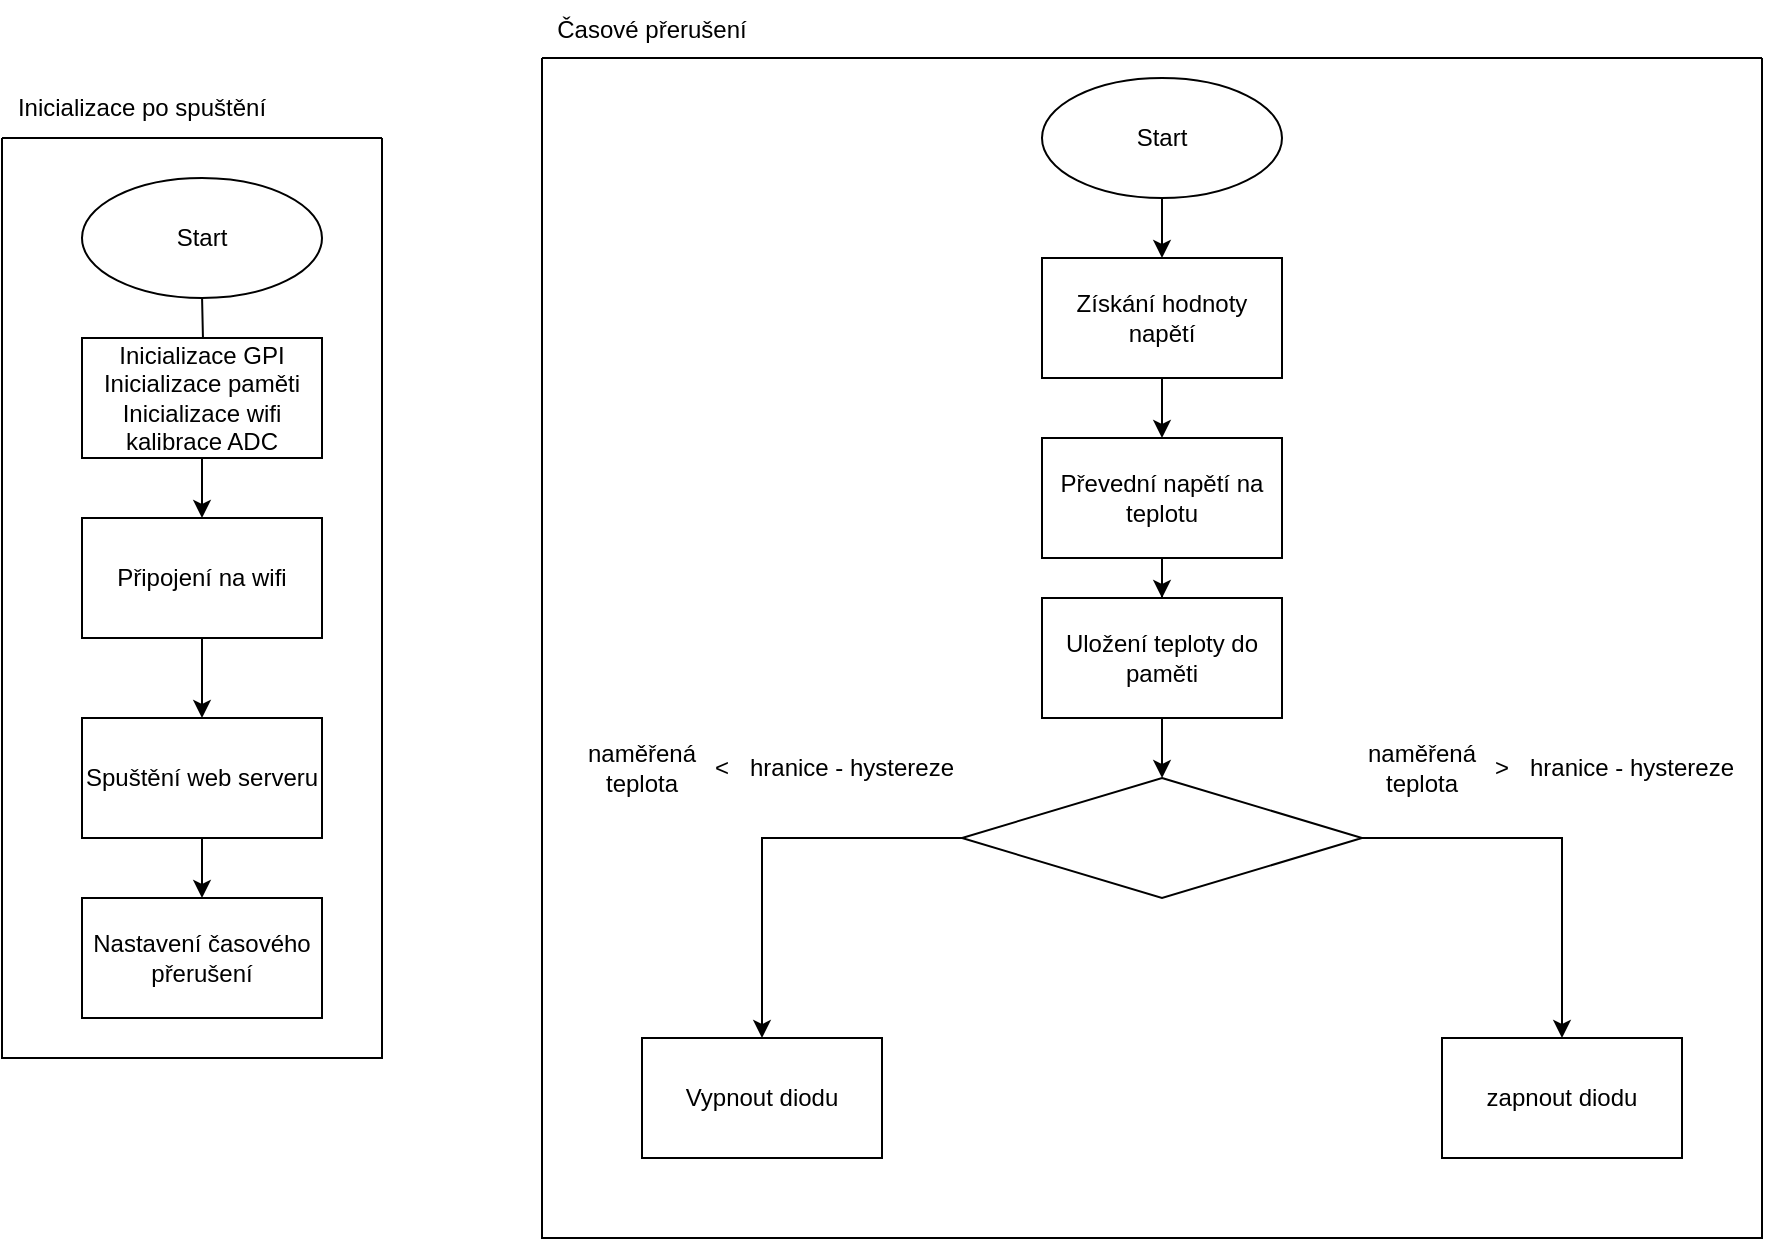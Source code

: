 <mxfile version="22.1.8" type="device">
  <diagram name="Page-1" id="S28LVsWNfqBICNQwM52b">
    <mxGraphModel dx="1414" dy="683" grid="1" gridSize="10" guides="1" tooltips="1" connect="1" arrows="1" fold="1" page="1" pageScale="1" pageWidth="850" pageHeight="1100" math="0" shadow="0">
      <root>
        <mxCell id="0" />
        <mxCell id="1" parent="0" />
        <mxCell id="i-3X_E-RtPxqabaHNJif-2" style="edgeStyle=orthogonalEdgeStyle;rounded=0;orthogonalLoop=1;jettySize=auto;html=1;" edge="1" parent="1" target="i-3X_E-RtPxqabaHNJif-3">
          <mxGeometry relative="1" as="geometry">
            <mxPoint x="160" y="240" as="targetPoint" />
            <mxPoint x="160.034" y="190" as="sourcePoint" />
          </mxGeometry>
        </mxCell>
        <mxCell id="i-3X_E-RtPxqabaHNJif-4" style="edgeStyle=orthogonalEdgeStyle;rounded=0;orthogonalLoop=1;jettySize=auto;html=1;" edge="1" parent="1" source="i-3X_E-RtPxqabaHNJif-3" target="i-3X_E-RtPxqabaHNJif-5">
          <mxGeometry relative="1" as="geometry">
            <mxPoint x="160" y="310" as="targetPoint" />
          </mxGeometry>
        </mxCell>
        <mxCell id="i-3X_E-RtPxqabaHNJif-3" value="Inicializace GPI&lt;br&gt;Inicializace paměti&lt;br&gt;Inicializace wifi&lt;br&gt;kalibrace ADC" style="rounded=0;whiteSpace=wrap;html=1;" vertex="1" parent="1">
          <mxGeometry x="100" y="210" width="120" height="60" as="geometry" />
        </mxCell>
        <mxCell id="i-3X_E-RtPxqabaHNJif-8" style="edgeStyle=orthogonalEdgeStyle;rounded=0;orthogonalLoop=1;jettySize=auto;html=1;" edge="1" parent="1" source="i-3X_E-RtPxqabaHNJif-5" target="i-3X_E-RtPxqabaHNJif-9">
          <mxGeometry relative="1" as="geometry">
            <mxPoint x="160" y="390" as="targetPoint" />
          </mxGeometry>
        </mxCell>
        <mxCell id="i-3X_E-RtPxqabaHNJif-5" value="Připojení na wifi" style="rounded=0;whiteSpace=wrap;html=1;" vertex="1" parent="1">
          <mxGeometry x="100" y="300" width="120" height="60" as="geometry" />
        </mxCell>
        <mxCell id="i-3X_E-RtPxqabaHNJif-10" style="edgeStyle=orthogonalEdgeStyle;rounded=0;orthogonalLoop=1;jettySize=auto;html=1;" edge="1" parent="1" source="i-3X_E-RtPxqabaHNJif-9" target="i-3X_E-RtPxqabaHNJif-11">
          <mxGeometry relative="1" as="geometry">
            <mxPoint x="160" y="500" as="targetPoint" />
          </mxGeometry>
        </mxCell>
        <mxCell id="i-3X_E-RtPxqabaHNJif-9" value="Spuštění web serveru" style="rounded=0;whiteSpace=wrap;html=1;" vertex="1" parent="1">
          <mxGeometry x="100" y="400" width="120" height="60" as="geometry" />
        </mxCell>
        <mxCell id="i-3X_E-RtPxqabaHNJif-11" value="Nastavení časového přerušení" style="rounded=0;whiteSpace=wrap;html=1;" vertex="1" parent="1">
          <mxGeometry x="100" y="490" width="120" height="60" as="geometry" />
        </mxCell>
        <mxCell id="i-3X_E-RtPxqabaHNJif-13" value="" style="swimlane;startSize=0;" vertex="1" parent="1">
          <mxGeometry x="60" y="110" width="190" height="460" as="geometry" />
        </mxCell>
        <mxCell id="i-3X_E-RtPxqabaHNJif-16" value="Start" style="ellipse;whiteSpace=wrap;html=1;" vertex="1" parent="i-3X_E-RtPxqabaHNJif-13">
          <mxGeometry x="40" y="20" width="120" height="60" as="geometry" />
        </mxCell>
        <mxCell id="i-3X_E-RtPxqabaHNJif-14" value="Inicializace po spuštění" style="text;html=1;strokeColor=none;fillColor=none;align=center;verticalAlign=middle;whiteSpace=wrap;rounded=0;" vertex="1" parent="1">
          <mxGeometry x="60" y="80" width="140" height="30" as="geometry" />
        </mxCell>
        <mxCell id="i-3X_E-RtPxqabaHNJif-18" style="edgeStyle=orthogonalEdgeStyle;rounded=0;orthogonalLoop=1;jettySize=auto;html=1;" edge="1" parent="1" source="i-3X_E-RtPxqabaHNJif-17" target="i-3X_E-RtPxqabaHNJif-19">
          <mxGeometry relative="1" as="geometry">
            <mxPoint x="640" y="180" as="targetPoint" />
          </mxGeometry>
        </mxCell>
        <mxCell id="i-3X_E-RtPxqabaHNJif-17" value="Start" style="ellipse;whiteSpace=wrap;html=1;" vertex="1" parent="1">
          <mxGeometry x="580" y="80" width="120" height="60" as="geometry" />
        </mxCell>
        <mxCell id="i-3X_E-RtPxqabaHNJif-20" style="edgeStyle=orthogonalEdgeStyle;rounded=0;orthogonalLoop=1;jettySize=auto;html=1;" edge="1" parent="1" source="i-3X_E-RtPxqabaHNJif-19" target="i-3X_E-RtPxqabaHNJif-21">
          <mxGeometry relative="1" as="geometry">
            <mxPoint x="640" y="270" as="targetPoint" />
          </mxGeometry>
        </mxCell>
        <mxCell id="i-3X_E-RtPxqabaHNJif-19" value="Získání hodnoty napětí" style="rounded=0;whiteSpace=wrap;html=1;" vertex="1" parent="1">
          <mxGeometry x="580" y="170" width="120" height="60" as="geometry" />
        </mxCell>
        <mxCell id="i-3X_E-RtPxqabaHNJif-22" style="edgeStyle=orthogonalEdgeStyle;rounded=0;orthogonalLoop=1;jettySize=auto;html=1;" edge="1" parent="1" source="i-3X_E-RtPxqabaHNJif-21" target="i-3X_E-RtPxqabaHNJif-23">
          <mxGeometry relative="1" as="geometry">
            <mxPoint x="640" y="350" as="targetPoint" />
          </mxGeometry>
        </mxCell>
        <mxCell id="i-3X_E-RtPxqabaHNJif-21" value="Převední napětí na teplotu" style="rounded=0;whiteSpace=wrap;html=1;" vertex="1" parent="1">
          <mxGeometry x="580" y="260" width="120" height="60" as="geometry" />
        </mxCell>
        <mxCell id="i-3X_E-RtPxqabaHNJif-24" style="edgeStyle=orthogonalEdgeStyle;rounded=0;orthogonalLoop=1;jettySize=auto;html=1;" edge="1" parent="1" source="i-3X_E-RtPxqabaHNJif-23">
          <mxGeometry relative="1" as="geometry">
            <mxPoint x="640.034" y="430.0" as="targetPoint" />
          </mxGeometry>
        </mxCell>
        <mxCell id="i-3X_E-RtPxqabaHNJif-23" value="Uložení teploty do paměti" style="rounded=0;whiteSpace=wrap;html=1;" vertex="1" parent="1">
          <mxGeometry x="580" y="340" width="120" height="60" as="geometry" />
        </mxCell>
        <mxCell id="i-3X_E-RtPxqabaHNJif-31" style="edgeStyle=orthogonalEdgeStyle;rounded=0;orthogonalLoop=1;jettySize=auto;html=1;" edge="1" parent="1" source="i-3X_E-RtPxqabaHNJif-26" target="i-3X_E-RtPxqabaHNJif-32">
          <mxGeometry relative="1" as="geometry">
            <mxPoint x="440" y="590" as="targetPoint" />
          </mxGeometry>
        </mxCell>
        <mxCell id="i-3X_E-RtPxqabaHNJif-33" style="edgeStyle=orthogonalEdgeStyle;rounded=0;orthogonalLoop=1;jettySize=auto;html=1;" edge="1" parent="1" source="i-3X_E-RtPxqabaHNJif-26" target="i-3X_E-RtPxqabaHNJif-34">
          <mxGeometry relative="1" as="geometry">
            <mxPoint x="840" y="570" as="targetPoint" />
          </mxGeometry>
        </mxCell>
        <mxCell id="i-3X_E-RtPxqabaHNJif-26" value="" style="rhombus;whiteSpace=wrap;html=1;" vertex="1" parent="1">
          <mxGeometry x="540" y="430" width="200" height="60" as="geometry" />
        </mxCell>
        <mxCell id="i-3X_E-RtPxqabaHNJif-27" value="naměřená teplota" style="text;html=1;strokeColor=none;fillColor=none;align=center;verticalAlign=middle;whiteSpace=wrap;rounded=0;" vertex="1" parent="1">
          <mxGeometry x="350" y="410" width="60" height="30" as="geometry" />
        </mxCell>
        <mxCell id="i-3X_E-RtPxqabaHNJif-28" value="&amp;lt;" style="text;html=1;strokeColor=none;fillColor=none;align=center;verticalAlign=middle;whiteSpace=wrap;rounded=0;" vertex="1" parent="1">
          <mxGeometry x="390" y="410" width="60" height="30" as="geometry" />
        </mxCell>
        <mxCell id="i-3X_E-RtPxqabaHNJif-29" value="hranice - hystereze" style="text;html=1;strokeColor=none;fillColor=none;align=center;verticalAlign=middle;whiteSpace=wrap;rounded=0;" vertex="1" parent="1">
          <mxGeometry x="430" y="410" width="110" height="30" as="geometry" />
        </mxCell>
        <mxCell id="i-3X_E-RtPxqabaHNJif-32" value="Vypnout diodu" style="rounded=0;whiteSpace=wrap;html=1;" vertex="1" parent="1">
          <mxGeometry x="380" y="560" width="120" height="60" as="geometry" />
        </mxCell>
        <mxCell id="i-3X_E-RtPxqabaHNJif-34" value="zapnout diodu" style="rounded=0;whiteSpace=wrap;html=1;" vertex="1" parent="1">
          <mxGeometry x="780" y="560" width="120" height="60" as="geometry" />
        </mxCell>
        <mxCell id="i-3X_E-RtPxqabaHNJif-35" value="naměřená teplota" style="text;html=1;strokeColor=none;fillColor=none;align=center;verticalAlign=middle;whiteSpace=wrap;rounded=0;" vertex="1" parent="1">
          <mxGeometry x="740" y="410" width="60" height="30" as="geometry" />
        </mxCell>
        <mxCell id="i-3X_E-RtPxqabaHNJif-36" value="&amp;gt;" style="text;html=1;strokeColor=none;fillColor=none;align=center;verticalAlign=middle;whiteSpace=wrap;rounded=0;" vertex="1" parent="1">
          <mxGeometry x="780" y="410" width="60" height="30" as="geometry" />
        </mxCell>
        <mxCell id="i-3X_E-RtPxqabaHNJif-37" value="hranice - hystereze" style="text;html=1;strokeColor=none;fillColor=none;align=center;verticalAlign=middle;whiteSpace=wrap;rounded=0;" vertex="1" parent="1">
          <mxGeometry x="820" y="410" width="110" height="30" as="geometry" />
        </mxCell>
        <mxCell id="i-3X_E-RtPxqabaHNJif-39" value="" style="swimlane;startSize=0;" vertex="1" parent="1">
          <mxGeometry x="330" y="70" width="610" height="590" as="geometry" />
        </mxCell>
        <mxCell id="i-3X_E-RtPxqabaHNJif-41" value="Časové přerušení" style="text;html=1;strokeColor=none;fillColor=none;align=center;verticalAlign=middle;whiteSpace=wrap;rounded=0;" vertex="1" parent="1">
          <mxGeometry x="330" y="41" width="110" height="30" as="geometry" />
        </mxCell>
      </root>
    </mxGraphModel>
  </diagram>
</mxfile>
